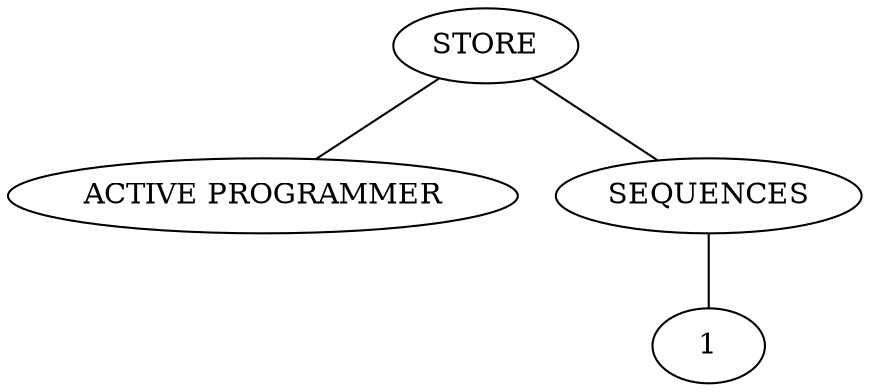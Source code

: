 // Store Sequence 1
strict graph {
    STORE -- "ACTIVE PROGRAMMER"
    STORE -- SEQUENCES
    SEQUENCES -- 1
}
